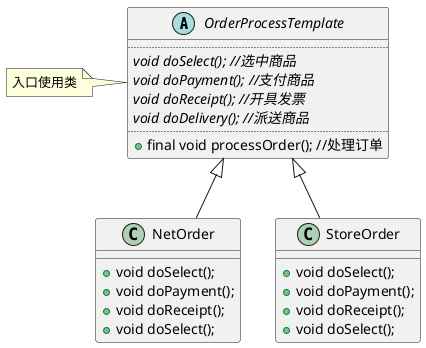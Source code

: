 @startuml
'https://plantuml.com/class-diagram

abstract class OrderProcessTemplate {
   ..
   {abstract} void doSelect(); //选中商品
   {abstract} void doPayment(); //支付商品
   {abstract} void doReceipt(); //开具发票
   {abstract} void doDelivery(); //派送商品
   ..
   + final void processOrder(); //处理订单
}
note left: 入口使用类

class NetOrder {
  + void doSelect();
  + void doPayment();
  + void doReceipt();
  + void doSelect();
}

class StoreOrder{
  + void doSelect();
  + void doPayment();
  + void doReceipt();
  + void doSelect();
}

OrderProcessTemplate <|-- NetOrder
OrderProcessTemplate <|-- StoreOrder

@enduml